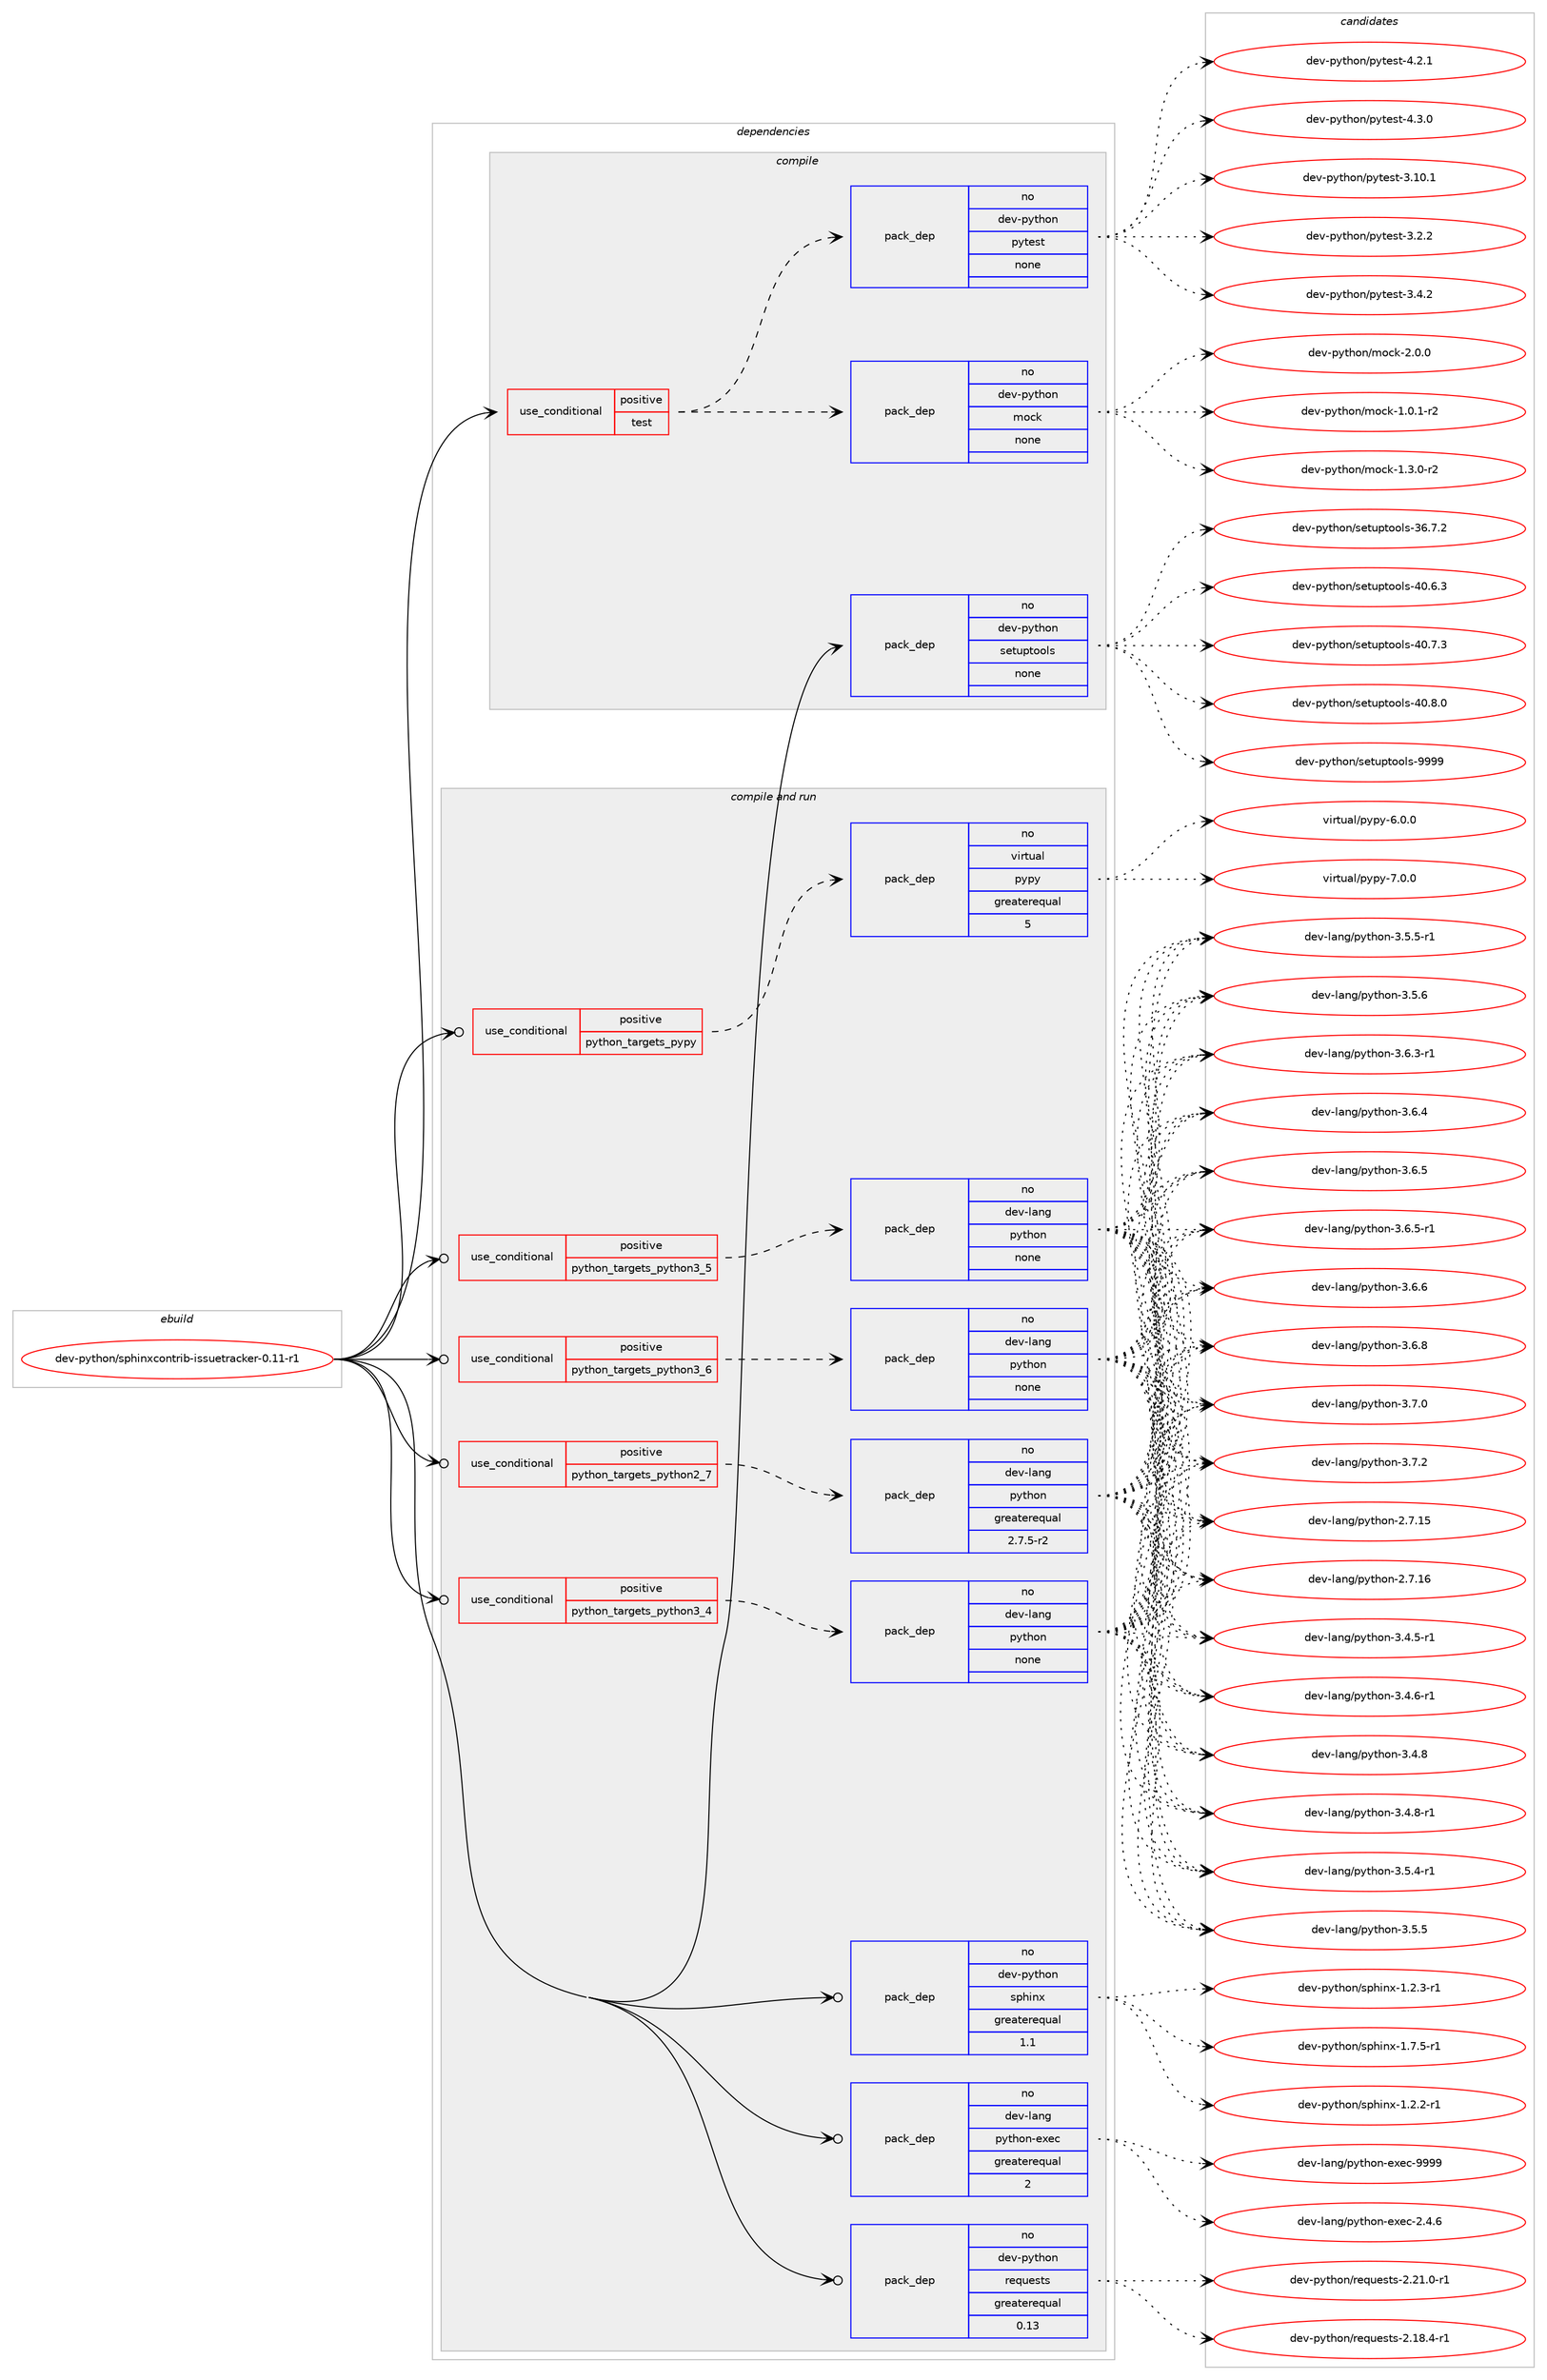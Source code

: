 digraph prolog {

# *************
# Graph options
# *************

newrank=true;
concentrate=true;
compound=true;
graph [rankdir=LR,fontname=Helvetica,fontsize=10,ranksep=1.5];#, ranksep=2.5, nodesep=0.2];
edge  [arrowhead=vee];
node  [fontname=Helvetica,fontsize=10];

# **********
# The ebuild
# **********

subgraph cluster_leftcol {
color=gray;
rank=same;
label=<<i>ebuild</i>>;
id [label="dev-python/sphinxcontrib-issuetracker-0.11-r1", color=red, width=4, href="../dev-python/sphinxcontrib-issuetracker-0.11-r1.svg"];
}

# ****************
# The dependencies
# ****************

subgraph cluster_midcol {
color=gray;
label=<<i>dependencies</i>>;
subgraph cluster_compile {
fillcolor="#eeeeee";
style=filled;
label=<<i>compile</i>>;
subgraph cond384992 {
dependency1442271 [label=<<TABLE BORDER="0" CELLBORDER="1" CELLSPACING="0" CELLPADDING="4"><TR><TD ROWSPAN="3" CELLPADDING="10">use_conditional</TD></TR><TR><TD>positive</TD></TR><TR><TD>test</TD></TR></TABLE>>, shape=none, color=red];
subgraph pack1033917 {
dependency1442272 [label=<<TABLE BORDER="0" CELLBORDER="1" CELLSPACING="0" CELLPADDING="4" WIDTH="220"><TR><TD ROWSPAN="6" CELLPADDING="30">pack_dep</TD></TR><TR><TD WIDTH="110">no</TD></TR><TR><TD>dev-python</TD></TR><TR><TD>mock</TD></TR><TR><TD>none</TD></TR><TR><TD></TD></TR></TABLE>>, shape=none, color=blue];
}
dependency1442271:e -> dependency1442272:w [weight=20,style="dashed",arrowhead="vee"];
subgraph pack1033918 {
dependency1442273 [label=<<TABLE BORDER="0" CELLBORDER="1" CELLSPACING="0" CELLPADDING="4" WIDTH="220"><TR><TD ROWSPAN="6" CELLPADDING="30">pack_dep</TD></TR><TR><TD WIDTH="110">no</TD></TR><TR><TD>dev-python</TD></TR><TR><TD>pytest</TD></TR><TR><TD>none</TD></TR><TR><TD></TD></TR></TABLE>>, shape=none, color=blue];
}
dependency1442271:e -> dependency1442273:w [weight=20,style="dashed",arrowhead="vee"];
}
id:e -> dependency1442271:w [weight=20,style="solid",arrowhead="vee"];
subgraph pack1033919 {
dependency1442274 [label=<<TABLE BORDER="0" CELLBORDER="1" CELLSPACING="0" CELLPADDING="4" WIDTH="220"><TR><TD ROWSPAN="6" CELLPADDING="30">pack_dep</TD></TR><TR><TD WIDTH="110">no</TD></TR><TR><TD>dev-python</TD></TR><TR><TD>setuptools</TD></TR><TR><TD>none</TD></TR><TR><TD></TD></TR></TABLE>>, shape=none, color=blue];
}
id:e -> dependency1442274:w [weight=20,style="solid",arrowhead="vee"];
}
subgraph cluster_compileandrun {
fillcolor="#eeeeee";
style=filled;
label=<<i>compile and run</i>>;
subgraph cond384993 {
dependency1442275 [label=<<TABLE BORDER="0" CELLBORDER="1" CELLSPACING="0" CELLPADDING="4"><TR><TD ROWSPAN="3" CELLPADDING="10">use_conditional</TD></TR><TR><TD>positive</TD></TR><TR><TD>python_targets_pypy</TD></TR></TABLE>>, shape=none, color=red];
subgraph pack1033920 {
dependency1442276 [label=<<TABLE BORDER="0" CELLBORDER="1" CELLSPACING="0" CELLPADDING="4" WIDTH="220"><TR><TD ROWSPAN="6" CELLPADDING="30">pack_dep</TD></TR><TR><TD WIDTH="110">no</TD></TR><TR><TD>virtual</TD></TR><TR><TD>pypy</TD></TR><TR><TD>greaterequal</TD></TR><TR><TD>5</TD></TR></TABLE>>, shape=none, color=blue];
}
dependency1442275:e -> dependency1442276:w [weight=20,style="dashed",arrowhead="vee"];
}
id:e -> dependency1442275:w [weight=20,style="solid",arrowhead="odotvee"];
subgraph cond384994 {
dependency1442277 [label=<<TABLE BORDER="0" CELLBORDER="1" CELLSPACING="0" CELLPADDING="4"><TR><TD ROWSPAN="3" CELLPADDING="10">use_conditional</TD></TR><TR><TD>positive</TD></TR><TR><TD>python_targets_python2_7</TD></TR></TABLE>>, shape=none, color=red];
subgraph pack1033921 {
dependency1442278 [label=<<TABLE BORDER="0" CELLBORDER="1" CELLSPACING="0" CELLPADDING="4" WIDTH="220"><TR><TD ROWSPAN="6" CELLPADDING="30">pack_dep</TD></TR><TR><TD WIDTH="110">no</TD></TR><TR><TD>dev-lang</TD></TR><TR><TD>python</TD></TR><TR><TD>greaterequal</TD></TR><TR><TD>2.7.5-r2</TD></TR></TABLE>>, shape=none, color=blue];
}
dependency1442277:e -> dependency1442278:w [weight=20,style="dashed",arrowhead="vee"];
}
id:e -> dependency1442277:w [weight=20,style="solid",arrowhead="odotvee"];
subgraph cond384995 {
dependency1442279 [label=<<TABLE BORDER="0" CELLBORDER="1" CELLSPACING="0" CELLPADDING="4"><TR><TD ROWSPAN="3" CELLPADDING="10">use_conditional</TD></TR><TR><TD>positive</TD></TR><TR><TD>python_targets_python3_4</TD></TR></TABLE>>, shape=none, color=red];
subgraph pack1033922 {
dependency1442280 [label=<<TABLE BORDER="0" CELLBORDER="1" CELLSPACING="0" CELLPADDING="4" WIDTH="220"><TR><TD ROWSPAN="6" CELLPADDING="30">pack_dep</TD></TR><TR><TD WIDTH="110">no</TD></TR><TR><TD>dev-lang</TD></TR><TR><TD>python</TD></TR><TR><TD>none</TD></TR><TR><TD></TD></TR></TABLE>>, shape=none, color=blue];
}
dependency1442279:e -> dependency1442280:w [weight=20,style="dashed",arrowhead="vee"];
}
id:e -> dependency1442279:w [weight=20,style="solid",arrowhead="odotvee"];
subgraph cond384996 {
dependency1442281 [label=<<TABLE BORDER="0" CELLBORDER="1" CELLSPACING="0" CELLPADDING="4"><TR><TD ROWSPAN="3" CELLPADDING="10">use_conditional</TD></TR><TR><TD>positive</TD></TR><TR><TD>python_targets_python3_5</TD></TR></TABLE>>, shape=none, color=red];
subgraph pack1033923 {
dependency1442282 [label=<<TABLE BORDER="0" CELLBORDER="1" CELLSPACING="0" CELLPADDING="4" WIDTH="220"><TR><TD ROWSPAN="6" CELLPADDING="30">pack_dep</TD></TR><TR><TD WIDTH="110">no</TD></TR><TR><TD>dev-lang</TD></TR><TR><TD>python</TD></TR><TR><TD>none</TD></TR><TR><TD></TD></TR></TABLE>>, shape=none, color=blue];
}
dependency1442281:e -> dependency1442282:w [weight=20,style="dashed",arrowhead="vee"];
}
id:e -> dependency1442281:w [weight=20,style="solid",arrowhead="odotvee"];
subgraph cond384997 {
dependency1442283 [label=<<TABLE BORDER="0" CELLBORDER="1" CELLSPACING="0" CELLPADDING="4"><TR><TD ROWSPAN="3" CELLPADDING="10">use_conditional</TD></TR><TR><TD>positive</TD></TR><TR><TD>python_targets_python3_6</TD></TR></TABLE>>, shape=none, color=red];
subgraph pack1033924 {
dependency1442284 [label=<<TABLE BORDER="0" CELLBORDER="1" CELLSPACING="0" CELLPADDING="4" WIDTH="220"><TR><TD ROWSPAN="6" CELLPADDING="30">pack_dep</TD></TR><TR><TD WIDTH="110">no</TD></TR><TR><TD>dev-lang</TD></TR><TR><TD>python</TD></TR><TR><TD>none</TD></TR><TR><TD></TD></TR></TABLE>>, shape=none, color=blue];
}
dependency1442283:e -> dependency1442284:w [weight=20,style="dashed",arrowhead="vee"];
}
id:e -> dependency1442283:w [weight=20,style="solid",arrowhead="odotvee"];
subgraph pack1033925 {
dependency1442285 [label=<<TABLE BORDER="0" CELLBORDER="1" CELLSPACING="0" CELLPADDING="4" WIDTH="220"><TR><TD ROWSPAN="6" CELLPADDING="30">pack_dep</TD></TR><TR><TD WIDTH="110">no</TD></TR><TR><TD>dev-lang</TD></TR><TR><TD>python-exec</TD></TR><TR><TD>greaterequal</TD></TR><TR><TD>2</TD></TR></TABLE>>, shape=none, color=blue];
}
id:e -> dependency1442285:w [weight=20,style="solid",arrowhead="odotvee"];
subgraph pack1033926 {
dependency1442286 [label=<<TABLE BORDER="0" CELLBORDER="1" CELLSPACING="0" CELLPADDING="4" WIDTH="220"><TR><TD ROWSPAN="6" CELLPADDING="30">pack_dep</TD></TR><TR><TD WIDTH="110">no</TD></TR><TR><TD>dev-python</TD></TR><TR><TD>requests</TD></TR><TR><TD>greaterequal</TD></TR><TR><TD>0.13</TD></TR></TABLE>>, shape=none, color=blue];
}
id:e -> dependency1442286:w [weight=20,style="solid",arrowhead="odotvee"];
subgraph pack1033927 {
dependency1442287 [label=<<TABLE BORDER="0" CELLBORDER="1" CELLSPACING="0" CELLPADDING="4" WIDTH="220"><TR><TD ROWSPAN="6" CELLPADDING="30">pack_dep</TD></TR><TR><TD WIDTH="110">no</TD></TR><TR><TD>dev-python</TD></TR><TR><TD>sphinx</TD></TR><TR><TD>greaterequal</TD></TR><TR><TD>1.1</TD></TR></TABLE>>, shape=none, color=blue];
}
id:e -> dependency1442287:w [weight=20,style="solid",arrowhead="odotvee"];
}
subgraph cluster_run {
fillcolor="#eeeeee";
style=filled;
label=<<i>run</i>>;
}
}

# **************
# The candidates
# **************

subgraph cluster_choices {
rank=same;
color=gray;
label=<<i>candidates</i>>;

subgraph choice1033917 {
color=black;
nodesep=1;
choice1001011184511212111610411111047109111991074549464846494511450 [label="dev-python/mock-1.0.1-r2", color=red, width=4,href="../dev-python/mock-1.0.1-r2.svg"];
choice1001011184511212111610411111047109111991074549465146484511450 [label="dev-python/mock-1.3.0-r2", color=red, width=4,href="../dev-python/mock-1.3.0-r2.svg"];
choice100101118451121211161041111104710911199107455046484648 [label="dev-python/mock-2.0.0", color=red, width=4,href="../dev-python/mock-2.0.0.svg"];
dependency1442272:e -> choice1001011184511212111610411111047109111991074549464846494511450:w [style=dotted,weight="100"];
dependency1442272:e -> choice1001011184511212111610411111047109111991074549465146484511450:w [style=dotted,weight="100"];
dependency1442272:e -> choice100101118451121211161041111104710911199107455046484648:w [style=dotted,weight="100"];
}
subgraph choice1033918 {
color=black;
nodesep=1;
choice100101118451121211161041111104711212111610111511645514649484649 [label="dev-python/pytest-3.10.1", color=red, width=4,href="../dev-python/pytest-3.10.1.svg"];
choice1001011184511212111610411111047112121116101115116455146504650 [label="dev-python/pytest-3.2.2", color=red, width=4,href="../dev-python/pytest-3.2.2.svg"];
choice1001011184511212111610411111047112121116101115116455146524650 [label="dev-python/pytest-3.4.2", color=red, width=4,href="../dev-python/pytest-3.4.2.svg"];
choice1001011184511212111610411111047112121116101115116455246504649 [label="dev-python/pytest-4.2.1", color=red, width=4,href="../dev-python/pytest-4.2.1.svg"];
choice1001011184511212111610411111047112121116101115116455246514648 [label="dev-python/pytest-4.3.0", color=red, width=4,href="../dev-python/pytest-4.3.0.svg"];
dependency1442273:e -> choice100101118451121211161041111104711212111610111511645514649484649:w [style=dotted,weight="100"];
dependency1442273:e -> choice1001011184511212111610411111047112121116101115116455146504650:w [style=dotted,weight="100"];
dependency1442273:e -> choice1001011184511212111610411111047112121116101115116455146524650:w [style=dotted,weight="100"];
dependency1442273:e -> choice1001011184511212111610411111047112121116101115116455246504649:w [style=dotted,weight="100"];
dependency1442273:e -> choice1001011184511212111610411111047112121116101115116455246514648:w [style=dotted,weight="100"];
}
subgraph choice1033919 {
color=black;
nodesep=1;
choice100101118451121211161041111104711510111611711211611111110811545515446554650 [label="dev-python/setuptools-36.7.2", color=red, width=4,href="../dev-python/setuptools-36.7.2.svg"];
choice100101118451121211161041111104711510111611711211611111110811545524846544651 [label="dev-python/setuptools-40.6.3", color=red, width=4,href="../dev-python/setuptools-40.6.3.svg"];
choice100101118451121211161041111104711510111611711211611111110811545524846554651 [label="dev-python/setuptools-40.7.3", color=red, width=4,href="../dev-python/setuptools-40.7.3.svg"];
choice100101118451121211161041111104711510111611711211611111110811545524846564648 [label="dev-python/setuptools-40.8.0", color=red, width=4,href="../dev-python/setuptools-40.8.0.svg"];
choice10010111845112121116104111110471151011161171121161111111081154557575757 [label="dev-python/setuptools-9999", color=red, width=4,href="../dev-python/setuptools-9999.svg"];
dependency1442274:e -> choice100101118451121211161041111104711510111611711211611111110811545515446554650:w [style=dotted,weight="100"];
dependency1442274:e -> choice100101118451121211161041111104711510111611711211611111110811545524846544651:w [style=dotted,weight="100"];
dependency1442274:e -> choice100101118451121211161041111104711510111611711211611111110811545524846554651:w [style=dotted,weight="100"];
dependency1442274:e -> choice100101118451121211161041111104711510111611711211611111110811545524846564648:w [style=dotted,weight="100"];
dependency1442274:e -> choice10010111845112121116104111110471151011161171121161111111081154557575757:w [style=dotted,weight="100"];
}
subgraph choice1033920 {
color=black;
nodesep=1;
choice1181051141161179710847112121112121455446484648 [label="virtual/pypy-6.0.0", color=red, width=4,href="../virtual/pypy-6.0.0.svg"];
choice1181051141161179710847112121112121455546484648 [label="virtual/pypy-7.0.0", color=red, width=4,href="../virtual/pypy-7.0.0.svg"];
dependency1442276:e -> choice1181051141161179710847112121112121455446484648:w [style=dotted,weight="100"];
dependency1442276:e -> choice1181051141161179710847112121112121455546484648:w [style=dotted,weight="100"];
}
subgraph choice1033921 {
color=black;
nodesep=1;
choice10010111845108971101034711212111610411111045504655464953 [label="dev-lang/python-2.7.15", color=red, width=4,href="../dev-lang/python-2.7.15.svg"];
choice10010111845108971101034711212111610411111045504655464954 [label="dev-lang/python-2.7.16", color=red, width=4,href="../dev-lang/python-2.7.16.svg"];
choice1001011184510897110103471121211161041111104551465246534511449 [label="dev-lang/python-3.4.5-r1", color=red, width=4,href="../dev-lang/python-3.4.5-r1.svg"];
choice1001011184510897110103471121211161041111104551465246544511449 [label="dev-lang/python-3.4.6-r1", color=red, width=4,href="../dev-lang/python-3.4.6-r1.svg"];
choice100101118451089711010347112121116104111110455146524656 [label="dev-lang/python-3.4.8", color=red, width=4,href="../dev-lang/python-3.4.8.svg"];
choice1001011184510897110103471121211161041111104551465246564511449 [label="dev-lang/python-3.4.8-r1", color=red, width=4,href="../dev-lang/python-3.4.8-r1.svg"];
choice1001011184510897110103471121211161041111104551465346524511449 [label="dev-lang/python-3.5.4-r1", color=red, width=4,href="../dev-lang/python-3.5.4-r1.svg"];
choice100101118451089711010347112121116104111110455146534653 [label="dev-lang/python-3.5.5", color=red, width=4,href="../dev-lang/python-3.5.5.svg"];
choice1001011184510897110103471121211161041111104551465346534511449 [label="dev-lang/python-3.5.5-r1", color=red, width=4,href="../dev-lang/python-3.5.5-r1.svg"];
choice100101118451089711010347112121116104111110455146534654 [label="dev-lang/python-3.5.6", color=red, width=4,href="../dev-lang/python-3.5.6.svg"];
choice1001011184510897110103471121211161041111104551465446514511449 [label="dev-lang/python-3.6.3-r1", color=red, width=4,href="../dev-lang/python-3.6.3-r1.svg"];
choice100101118451089711010347112121116104111110455146544652 [label="dev-lang/python-3.6.4", color=red, width=4,href="../dev-lang/python-3.6.4.svg"];
choice100101118451089711010347112121116104111110455146544653 [label="dev-lang/python-3.6.5", color=red, width=4,href="../dev-lang/python-3.6.5.svg"];
choice1001011184510897110103471121211161041111104551465446534511449 [label="dev-lang/python-3.6.5-r1", color=red, width=4,href="../dev-lang/python-3.6.5-r1.svg"];
choice100101118451089711010347112121116104111110455146544654 [label="dev-lang/python-3.6.6", color=red, width=4,href="../dev-lang/python-3.6.6.svg"];
choice100101118451089711010347112121116104111110455146544656 [label="dev-lang/python-3.6.8", color=red, width=4,href="../dev-lang/python-3.6.8.svg"];
choice100101118451089711010347112121116104111110455146554648 [label="dev-lang/python-3.7.0", color=red, width=4,href="../dev-lang/python-3.7.0.svg"];
choice100101118451089711010347112121116104111110455146554650 [label="dev-lang/python-3.7.2", color=red, width=4,href="../dev-lang/python-3.7.2.svg"];
dependency1442278:e -> choice10010111845108971101034711212111610411111045504655464953:w [style=dotted,weight="100"];
dependency1442278:e -> choice10010111845108971101034711212111610411111045504655464954:w [style=dotted,weight="100"];
dependency1442278:e -> choice1001011184510897110103471121211161041111104551465246534511449:w [style=dotted,weight="100"];
dependency1442278:e -> choice1001011184510897110103471121211161041111104551465246544511449:w [style=dotted,weight="100"];
dependency1442278:e -> choice100101118451089711010347112121116104111110455146524656:w [style=dotted,weight="100"];
dependency1442278:e -> choice1001011184510897110103471121211161041111104551465246564511449:w [style=dotted,weight="100"];
dependency1442278:e -> choice1001011184510897110103471121211161041111104551465346524511449:w [style=dotted,weight="100"];
dependency1442278:e -> choice100101118451089711010347112121116104111110455146534653:w [style=dotted,weight="100"];
dependency1442278:e -> choice1001011184510897110103471121211161041111104551465346534511449:w [style=dotted,weight="100"];
dependency1442278:e -> choice100101118451089711010347112121116104111110455146534654:w [style=dotted,weight="100"];
dependency1442278:e -> choice1001011184510897110103471121211161041111104551465446514511449:w [style=dotted,weight="100"];
dependency1442278:e -> choice100101118451089711010347112121116104111110455146544652:w [style=dotted,weight="100"];
dependency1442278:e -> choice100101118451089711010347112121116104111110455146544653:w [style=dotted,weight="100"];
dependency1442278:e -> choice1001011184510897110103471121211161041111104551465446534511449:w [style=dotted,weight="100"];
dependency1442278:e -> choice100101118451089711010347112121116104111110455146544654:w [style=dotted,weight="100"];
dependency1442278:e -> choice100101118451089711010347112121116104111110455146544656:w [style=dotted,weight="100"];
dependency1442278:e -> choice100101118451089711010347112121116104111110455146554648:w [style=dotted,weight="100"];
dependency1442278:e -> choice100101118451089711010347112121116104111110455146554650:w [style=dotted,weight="100"];
}
subgraph choice1033922 {
color=black;
nodesep=1;
choice10010111845108971101034711212111610411111045504655464953 [label="dev-lang/python-2.7.15", color=red, width=4,href="../dev-lang/python-2.7.15.svg"];
choice10010111845108971101034711212111610411111045504655464954 [label="dev-lang/python-2.7.16", color=red, width=4,href="../dev-lang/python-2.7.16.svg"];
choice1001011184510897110103471121211161041111104551465246534511449 [label="dev-lang/python-3.4.5-r1", color=red, width=4,href="../dev-lang/python-3.4.5-r1.svg"];
choice1001011184510897110103471121211161041111104551465246544511449 [label="dev-lang/python-3.4.6-r1", color=red, width=4,href="../dev-lang/python-3.4.6-r1.svg"];
choice100101118451089711010347112121116104111110455146524656 [label="dev-lang/python-3.4.8", color=red, width=4,href="../dev-lang/python-3.4.8.svg"];
choice1001011184510897110103471121211161041111104551465246564511449 [label="dev-lang/python-3.4.8-r1", color=red, width=4,href="../dev-lang/python-3.4.8-r1.svg"];
choice1001011184510897110103471121211161041111104551465346524511449 [label="dev-lang/python-3.5.4-r1", color=red, width=4,href="../dev-lang/python-3.5.4-r1.svg"];
choice100101118451089711010347112121116104111110455146534653 [label="dev-lang/python-3.5.5", color=red, width=4,href="../dev-lang/python-3.5.5.svg"];
choice1001011184510897110103471121211161041111104551465346534511449 [label="dev-lang/python-3.5.5-r1", color=red, width=4,href="../dev-lang/python-3.5.5-r1.svg"];
choice100101118451089711010347112121116104111110455146534654 [label="dev-lang/python-3.5.6", color=red, width=4,href="../dev-lang/python-3.5.6.svg"];
choice1001011184510897110103471121211161041111104551465446514511449 [label="dev-lang/python-3.6.3-r1", color=red, width=4,href="../dev-lang/python-3.6.3-r1.svg"];
choice100101118451089711010347112121116104111110455146544652 [label="dev-lang/python-3.6.4", color=red, width=4,href="../dev-lang/python-3.6.4.svg"];
choice100101118451089711010347112121116104111110455146544653 [label="dev-lang/python-3.6.5", color=red, width=4,href="../dev-lang/python-3.6.5.svg"];
choice1001011184510897110103471121211161041111104551465446534511449 [label="dev-lang/python-3.6.5-r1", color=red, width=4,href="../dev-lang/python-3.6.5-r1.svg"];
choice100101118451089711010347112121116104111110455146544654 [label="dev-lang/python-3.6.6", color=red, width=4,href="../dev-lang/python-3.6.6.svg"];
choice100101118451089711010347112121116104111110455146544656 [label="dev-lang/python-3.6.8", color=red, width=4,href="../dev-lang/python-3.6.8.svg"];
choice100101118451089711010347112121116104111110455146554648 [label="dev-lang/python-3.7.0", color=red, width=4,href="../dev-lang/python-3.7.0.svg"];
choice100101118451089711010347112121116104111110455146554650 [label="dev-lang/python-3.7.2", color=red, width=4,href="../dev-lang/python-3.7.2.svg"];
dependency1442280:e -> choice10010111845108971101034711212111610411111045504655464953:w [style=dotted,weight="100"];
dependency1442280:e -> choice10010111845108971101034711212111610411111045504655464954:w [style=dotted,weight="100"];
dependency1442280:e -> choice1001011184510897110103471121211161041111104551465246534511449:w [style=dotted,weight="100"];
dependency1442280:e -> choice1001011184510897110103471121211161041111104551465246544511449:w [style=dotted,weight="100"];
dependency1442280:e -> choice100101118451089711010347112121116104111110455146524656:w [style=dotted,weight="100"];
dependency1442280:e -> choice1001011184510897110103471121211161041111104551465246564511449:w [style=dotted,weight="100"];
dependency1442280:e -> choice1001011184510897110103471121211161041111104551465346524511449:w [style=dotted,weight="100"];
dependency1442280:e -> choice100101118451089711010347112121116104111110455146534653:w [style=dotted,weight="100"];
dependency1442280:e -> choice1001011184510897110103471121211161041111104551465346534511449:w [style=dotted,weight="100"];
dependency1442280:e -> choice100101118451089711010347112121116104111110455146534654:w [style=dotted,weight="100"];
dependency1442280:e -> choice1001011184510897110103471121211161041111104551465446514511449:w [style=dotted,weight="100"];
dependency1442280:e -> choice100101118451089711010347112121116104111110455146544652:w [style=dotted,weight="100"];
dependency1442280:e -> choice100101118451089711010347112121116104111110455146544653:w [style=dotted,weight="100"];
dependency1442280:e -> choice1001011184510897110103471121211161041111104551465446534511449:w [style=dotted,weight="100"];
dependency1442280:e -> choice100101118451089711010347112121116104111110455146544654:w [style=dotted,weight="100"];
dependency1442280:e -> choice100101118451089711010347112121116104111110455146544656:w [style=dotted,weight="100"];
dependency1442280:e -> choice100101118451089711010347112121116104111110455146554648:w [style=dotted,weight="100"];
dependency1442280:e -> choice100101118451089711010347112121116104111110455146554650:w [style=dotted,weight="100"];
}
subgraph choice1033923 {
color=black;
nodesep=1;
choice10010111845108971101034711212111610411111045504655464953 [label="dev-lang/python-2.7.15", color=red, width=4,href="../dev-lang/python-2.7.15.svg"];
choice10010111845108971101034711212111610411111045504655464954 [label="dev-lang/python-2.7.16", color=red, width=4,href="../dev-lang/python-2.7.16.svg"];
choice1001011184510897110103471121211161041111104551465246534511449 [label="dev-lang/python-3.4.5-r1", color=red, width=4,href="../dev-lang/python-3.4.5-r1.svg"];
choice1001011184510897110103471121211161041111104551465246544511449 [label="dev-lang/python-3.4.6-r1", color=red, width=4,href="../dev-lang/python-3.4.6-r1.svg"];
choice100101118451089711010347112121116104111110455146524656 [label="dev-lang/python-3.4.8", color=red, width=4,href="../dev-lang/python-3.4.8.svg"];
choice1001011184510897110103471121211161041111104551465246564511449 [label="dev-lang/python-3.4.8-r1", color=red, width=4,href="../dev-lang/python-3.4.8-r1.svg"];
choice1001011184510897110103471121211161041111104551465346524511449 [label="dev-lang/python-3.5.4-r1", color=red, width=4,href="../dev-lang/python-3.5.4-r1.svg"];
choice100101118451089711010347112121116104111110455146534653 [label="dev-lang/python-3.5.5", color=red, width=4,href="../dev-lang/python-3.5.5.svg"];
choice1001011184510897110103471121211161041111104551465346534511449 [label="dev-lang/python-3.5.5-r1", color=red, width=4,href="../dev-lang/python-3.5.5-r1.svg"];
choice100101118451089711010347112121116104111110455146534654 [label="dev-lang/python-3.5.6", color=red, width=4,href="../dev-lang/python-3.5.6.svg"];
choice1001011184510897110103471121211161041111104551465446514511449 [label="dev-lang/python-3.6.3-r1", color=red, width=4,href="../dev-lang/python-3.6.3-r1.svg"];
choice100101118451089711010347112121116104111110455146544652 [label="dev-lang/python-3.6.4", color=red, width=4,href="../dev-lang/python-3.6.4.svg"];
choice100101118451089711010347112121116104111110455146544653 [label="dev-lang/python-3.6.5", color=red, width=4,href="../dev-lang/python-3.6.5.svg"];
choice1001011184510897110103471121211161041111104551465446534511449 [label="dev-lang/python-3.6.5-r1", color=red, width=4,href="../dev-lang/python-3.6.5-r1.svg"];
choice100101118451089711010347112121116104111110455146544654 [label="dev-lang/python-3.6.6", color=red, width=4,href="../dev-lang/python-3.6.6.svg"];
choice100101118451089711010347112121116104111110455146544656 [label="dev-lang/python-3.6.8", color=red, width=4,href="../dev-lang/python-3.6.8.svg"];
choice100101118451089711010347112121116104111110455146554648 [label="dev-lang/python-3.7.0", color=red, width=4,href="../dev-lang/python-3.7.0.svg"];
choice100101118451089711010347112121116104111110455146554650 [label="dev-lang/python-3.7.2", color=red, width=4,href="../dev-lang/python-3.7.2.svg"];
dependency1442282:e -> choice10010111845108971101034711212111610411111045504655464953:w [style=dotted,weight="100"];
dependency1442282:e -> choice10010111845108971101034711212111610411111045504655464954:w [style=dotted,weight="100"];
dependency1442282:e -> choice1001011184510897110103471121211161041111104551465246534511449:w [style=dotted,weight="100"];
dependency1442282:e -> choice1001011184510897110103471121211161041111104551465246544511449:w [style=dotted,weight="100"];
dependency1442282:e -> choice100101118451089711010347112121116104111110455146524656:w [style=dotted,weight="100"];
dependency1442282:e -> choice1001011184510897110103471121211161041111104551465246564511449:w [style=dotted,weight="100"];
dependency1442282:e -> choice1001011184510897110103471121211161041111104551465346524511449:w [style=dotted,weight="100"];
dependency1442282:e -> choice100101118451089711010347112121116104111110455146534653:w [style=dotted,weight="100"];
dependency1442282:e -> choice1001011184510897110103471121211161041111104551465346534511449:w [style=dotted,weight="100"];
dependency1442282:e -> choice100101118451089711010347112121116104111110455146534654:w [style=dotted,weight="100"];
dependency1442282:e -> choice1001011184510897110103471121211161041111104551465446514511449:w [style=dotted,weight="100"];
dependency1442282:e -> choice100101118451089711010347112121116104111110455146544652:w [style=dotted,weight="100"];
dependency1442282:e -> choice100101118451089711010347112121116104111110455146544653:w [style=dotted,weight="100"];
dependency1442282:e -> choice1001011184510897110103471121211161041111104551465446534511449:w [style=dotted,weight="100"];
dependency1442282:e -> choice100101118451089711010347112121116104111110455146544654:w [style=dotted,weight="100"];
dependency1442282:e -> choice100101118451089711010347112121116104111110455146544656:w [style=dotted,weight="100"];
dependency1442282:e -> choice100101118451089711010347112121116104111110455146554648:w [style=dotted,weight="100"];
dependency1442282:e -> choice100101118451089711010347112121116104111110455146554650:w [style=dotted,weight="100"];
}
subgraph choice1033924 {
color=black;
nodesep=1;
choice10010111845108971101034711212111610411111045504655464953 [label="dev-lang/python-2.7.15", color=red, width=4,href="../dev-lang/python-2.7.15.svg"];
choice10010111845108971101034711212111610411111045504655464954 [label="dev-lang/python-2.7.16", color=red, width=4,href="../dev-lang/python-2.7.16.svg"];
choice1001011184510897110103471121211161041111104551465246534511449 [label="dev-lang/python-3.4.5-r1", color=red, width=4,href="../dev-lang/python-3.4.5-r1.svg"];
choice1001011184510897110103471121211161041111104551465246544511449 [label="dev-lang/python-3.4.6-r1", color=red, width=4,href="../dev-lang/python-3.4.6-r1.svg"];
choice100101118451089711010347112121116104111110455146524656 [label="dev-lang/python-3.4.8", color=red, width=4,href="../dev-lang/python-3.4.8.svg"];
choice1001011184510897110103471121211161041111104551465246564511449 [label="dev-lang/python-3.4.8-r1", color=red, width=4,href="../dev-lang/python-3.4.8-r1.svg"];
choice1001011184510897110103471121211161041111104551465346524511449 [label="dev-lang/python-3.5.4-r1", color=red, width=4,href="../dev-lang/python-3.5.4-r1.svg"];
choice100101118451089711010347112121116104111110455146534653 [label="dev-lang/python-3.5.5", color=red, width=4,href="../dev-lang/python-3.5.5.svg"];
choice1001011184510897110103471121211161041111104551465346534511449 [label="dev-lang/python-3.5.5-r1", color=red, width=4,href="../dev-lang/python-3.5.5-r1.svg"];
choice100101118451089711010347112121116104111110455146534654 [label="dev-lang/python-3.5.6", color=red, width=4,href="../dev-lang/python-3.5.6.svg"];
choice1001011184510897110103471121211161041111104551465446514511449 [label="dev-lang/python-3.6.3-r1", color=red, width=4,href="../dev-lang/python-3.6.3-r1.svg"];
choice100101118451089711010347112121116104111110455146544652 [label="dev-lang/python-3.6.4", color=red, width=4,href="../dev-lang/python-3.6.4.svg"];
choice100101118451089711010347112121116104111110455146544653 [label="dev-lang/python-3.6.5", color=red, width=4,href="../dev-lang/python-3.6.5.svg"];
choice1001011184510897110103471121211161041111104551465446534511449 [label="dev-lang/python-3.6.5-r1", color=red, width=4,href="../dev-lang/python-3.6.5-r1.svg"];
choice100101118451089711010347112121116104111110455146544654 [label="dev-lang/python-3.6.6", color=red, width=4,href="../dev-lang/python-3.6.6.svg"];
choice100101118451089711010347112121116104111110455146544656 [label="dev-lang/python-3.6.8", color=red, width=4,href="../dev-lang/python-3.6.8.svg"];
choice100101118451089711010347112121116104111110455146554648 [label="dev-lang/python-3.7.0", color=red, width=4,href="../dev-lang/python-3.7.0.svg"];
choice100101118451089711010347112121116104111110455146554650 [label="dev-lang/python-3.7.2", color=red, width=4,href="../dev-lang/python-3.7.2.svg"];
dependency1442284:e -> choice10010111845108971101034711212111610411111045504655464953:w [style=dotted,weight="100"];
dependency1442284:e -> choice10010111845108971101034711212111610411111045504655464954:w [style=dotted,weight="100"];
dependency1442284:e -> choice1001011184510897110103471121211161041111104551465246534511449:w [style=dotted,weight="100"];
dependency1442284:e -> choice1001011184510897110103471121211161041111104551465246544511449:w [style=dotted,weight="100"];
dependency1442284:e -> choice100101118451089711010347112121116104111110455146524656:w [style=dotted,weight="100"];
dependency1442284:e -> choice1001011184510897110103471121211161041111104551465246564511449:w [style=dotted,weight="100"];
dependency1442284:e -> choice1001011184510897110103471121211161041111104551465346524511449:w [style=dotted,weight="100"];
dependency1442284:e -> choice100101118451089711010347112121116104111110455146534653:w [style=dotted,weight="100"];
dependency1442284:e -> choice1001011184510897110103471121211161041111104551465346534511449:w [style=dotted,weight="100"];
dependency1442284:e -> choice100101118451089711010347112121116104111110455146534654:w [style=dotted,weight="100"];
dependency1442284:e -> choice1001011184510897110103471121211161041111104551465446514511449:w [style=dotted,weight="100"];
dependency1442284:e -> choice100101118451089711010347112121116104111110455146544652:w [style=dotted,weight="100"];
dependency1442284:e -> choice100101118451089711010347112121116104111110455146544653:w [style=dotted,weight="100"];
dependency1442284:e -> choice1001011184510897110103471121211161041111104551465446534511449:w [style=dotted,weight="100"];
dependency1442284:e -> choice100101118451089711010347112121116104111110455146544654:w [style=dotted,weight="100"];
dependency1442284:e -> choice100101118451089711010347112121116104111110455146544656:w [style=dotted,weight="100"];
dependency1442284:e -> choice100101118451089711010347112121116104111110455146554648:w [style=dotted,weight="100"];
dependency1442284:e -> choice100101118451089711010347112121116104111110455146554650:w [style=dotted,weight="100"];
}
subgraph choice1033925 {
color=black;
nodesep=1;
choice1001011184510897110103471121211161041111104510112010199455046524654 [label="dev-lang/python-exec-2.4.6", color=red, width=4,href="../dev-lang/python-exec-2.4.6.svg"];
choice10010111845108971101034711212111610411111045101120101994557575757 [label="dev-lang/python-exec-9999", color=red, width=4,href="../dev-lang/python-exec-9999.svg"];
dependency1442285:e -> choice1001011184510897110103471121211161041111104510112010199455046524654:w [style=dotted,weight="100"];
dependency1442285:e -> choice10010111845108971101034711212111610411111045101120101994557575757:w [style=dotted,weight="100"];
}
subgraph choice1033926 {
color=black;
nodesep=1;
choice1001011184511212111610411111047114101113117101115116115455046495646524511449 [label="dev-python/requests-2.18.4-r1", color=red, width=4,href="../dev-python/requests-2.18.4-r1.svg"];
choice1001011184511212111610411111047114101113117101115116115455046504946484511449 [label="dev-python/requests-2.21.0-r1", color=red, width=4,href="../dev-python/requests-2.21.0-r1.svg"];
dependency1442286:e -> choice1001011184511212111610411111047114101113117101115116115455046495646524511449:w [style=dotted,weight="100"];
dependency1442286:e -> choice1001011184511212111610411111047114101113117101115116115455046504946484511449:w [style=dotted,weight="100"];
}
subgraph choice1033927 {
color=black;
nodesep=1;
choice10010111845112121116104111110471151121041051101204549465046504511449 [label="dev-python/sphinx-1.2.2-r1", color=red, width=4,href="../dev-python/sphinx-1.2.2-r1.svg"];
choice10010111845112121116104111110471151121041051101204549465046514511449 [label="dev-python/sphinx-1.2.3-r1", color=red, width=4,href="../dev-python/sphinx-1.2.3-r1.svg"];
choice10010111845112121116104111110471151121041051101204549465546534511449 [label="dev-python/sphinx-1.7.5-r1", color=red, width=4,href="../dev-python/sphinx-1.7.5-r1.svg"];
dependency1442287:e -> choice10010111845112121116104111110471151121041051101204549465046504511449:w [style=dotted,weight="100"];
dependency1442287:e -> choice10010111845112121116104111110471151121041051101204549465046514511449:w [style=dotted,weight="100"];
dependency1442287:e -> choice10010111845112121116104111110471151121041051101204549465546534511449:w [style=dotted,weight="100"];
}
}

}
